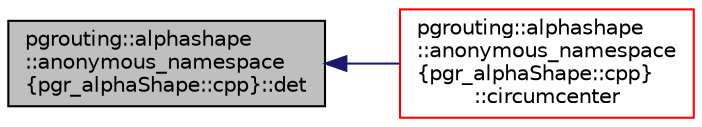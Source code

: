 digraph "pgrouting::alphashape::anonymous_namespace{pgr_alphaShape::cpp}::det"
{
  edge [fontname="Helvetica",fontsize="10",labelfontname="Helvetica",labelfontsize="10"];
  node [fontname="Helvetica",fontsize="10",shape=record];
  rankdir="LR";
  Node9 [label="pgrouting::alphashape\l::anonymous_namespace\l\{pgr_alphaShape::cpp\}::det",height=0.2,width=0.4,color="black", fillcolor="grey75", style="filled", fontcolor="black"];
  Node9 -> Node10 [dir="back",color="midnightblue",fontsize="10",style="solid",fontname="Helvetica"];
  Node10 [label="pgrouting::alphashape\l::anonymous_namespace\l\{pgr_alphaShape::cpp\}\l::circumcenter",height=0.2,width=0.4,color="red", fillcolor="white", style="filled",URL="$namespacepgrouting_1_1alphashape_1_1anonymous__namespace_02pgr__alphaShape_8cpp_03.html#a4562025f719d62f328453714c146d868"];
}

